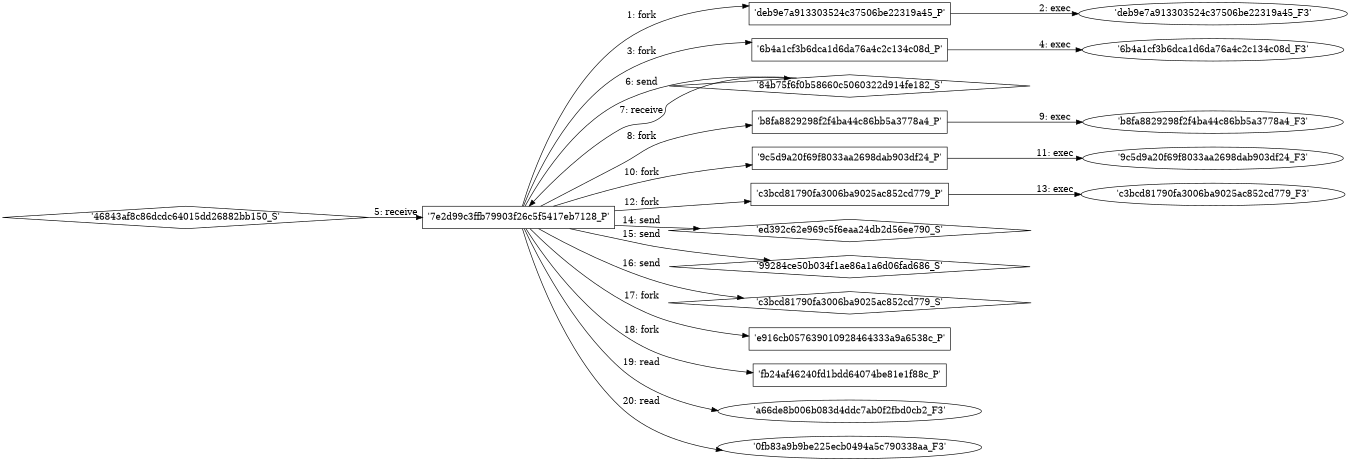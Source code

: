 digraph "D:\Learning\Paper\apt\基于CTI的攻击预警\Dataset\攻击图\ASGfromALLCTI\What scams shoppers should look out for on Black Friday and Cyber Monday.dot" {
rankdir="LR"
size="9"
fixedsize="false"
splines="true"
nodesep=0.3
ranksep=0
fontsize=10
overlap="scalexy"
engine= "neato"
	"'7e2d99c3ffb79903f26c5f5417eb7128_P'" [node_type=Process shape=box]
	"'deb9e7a913303524c37506be22319a45_P'" [node_type=Process shape=box]
	"'7e2d99c3ffb79903f26c5f5417eb7128_P'" -> "'deb9e7a913303524c37506be22319a45_P'" [label="1: fork"]
	"'deb9e7a913303524c37506be22319a45_P'" [node_type=Process shape=box]
	"'deb9e7a913303524c37506be22319a45_F3'" [node_type=File shape=ellipse]
	"'deb9e7a913303524c37506be22319a45_P'" -> "'deb9e7a913303524c37506be22319a45_F3'" [label="2: exec"]
	"'7e2d99c3ffb79903f26c5f5417eb7128_P'" [node_type=Process shape=box]
	"'6b4a1cf3b6dca1d6da76a4c2c134c08d_P'" [node_type=Process shape=box]
	"'7e2d99c3ffb79903f26c5f5417eb7128_P'" -> "'6b4a1cf3b6dca1d6da76a4c2c134c08d_P'" [label="3: fork"]
	"'6b4a1cf3b6dca1d6da76a4c2c134c08d_P'" [node_type=Process shape=box]
	"'6b4a1cf3b6dca1d6da76a4c2c134c08d_F3'" [node_type=File shape=ellipse]
	"'6b4a1cf3b6dca1d6da76a4c2c134c08d_P'" -> "'6b4a1cf3b6dca1d6da76a4c2c134c08d_F3'" [label="4: exec"]
	"'7e2d99c3ffb79903f26c5f5417eb7128_P'" [node_type=Process shape=box]
	"'46843af8c86dcdc64015dd26882bb150_S'" [node_type=Socket shape=diamond]
	"'46843af8c86dcdc64015dd26882bb150_S'" -> "'7e2d99c3ffb79903f26c5f5417eb7128_P'" [label="5: receive"]
	"'84b75f6f0b58660c5060322d914fe182_S'" [node_type=Socket shape=diamond]
	"'7e2d99c3ffb79903f26c5f5417eb7128_P'" [node_type=Process shape=box]
	"'7e2d99c3ffb79903f26c5f5417eb7128_P'" -> "'84b75f6f0b58660c5060322d914fe182_S'" [label="6: send"]
	"'84b75f6f0b58660c5060322d914fe182_S'" -> "'7e2d99c3ffb79903f26c5f5417eb7128_P'" [label="7: receive"]
	"'7e2d99c3ffb79903f26c5f5417eb7128_P'" [node_type=Process shape=box]
	"'b8fa8829298f2f4ba44c86bb5a3778a4_P'" [node_type=Process shape=box]
	"'7e2d99c3ffb79903f26c5f5417eb7128_P'" -> "'b8fa8829298f2f4ba44c86bb5a3778a4_P'" [label="8: fork"]
	"'b8fa8829298f2f4ba44c86bb5a3778a4_P'" [node_type=Process shape=box]
	"'b8fa8829298f2f4ba44c86bb5a3778a4_F3'" [node_type=File shape=ellipse]
	"'b8fa8829298f2f4ba44c86bb5a3778a4_P'" -> "'b8fa8829298f2f4ba44c86bb5a3778a4_F3'" [label="9: exec"]
	"'7e2d99c3ffb79903f26c5f5417eb7128_P'" [node_type=Process shape=box]
	"'9c5d9a20f69f8033aa2698dab903df24_P'" [node_type=Process shape=box]
	"'7e2d99c3ffb79903f26c5f5417eb7128_P'" -> "'9c5d9a20f69f8033aa2698dab903df24_P'" [label="10: fork"]
	"'9c5d9a20f69f8033aa2698dab903df24_P'" [node_type=Process shape=box]
	"'9c5d9a20f69f8033aa2698dab903df24_F3'" [node_type=File shape=ellipse]
	"'9c5d9a20f69f8033aa2698dab903df24_P'" -> "'9c5d9a20f69f8033aa2698dab903df24_F3'" [label="11: exec"]
	"'7e2d99c3ffb79903f26c5f5417eb7128_P'" [node_type=Process shape=box]
	"'c3bcd81790fa3006ba9025ac852cd779_P'" [node_type=Process shape=box]
	"'7e2d99c3ffb79903f26c5f5417eb7128_P'" -> "'c3bcd81790fa3006ba9025ac852cd779_P'" [label="12: fork"]
	"'c3bcd81790fa3006ba9025ac852cd779_P'" [node_type=Process shape=box]
	"'c3bcd81790fa3006ba9025ac852cd779_F3'" [node_type=File shape=ellipse]
	"'c3bcd81790fa3006ba9025ac852cd779_P'" -> "'c3bcd81790fa3006ba9025ac852cd779_F3'" [label="13: exec"]
	"'ed392c62e969c5f6eaa24db2d56ee790_S'" [node_type=Socket shape=diamond]
	"'7e2d99c3ffb79903f26c5f5417eb7128_P'" [node_type=Process shape=box]
	"'7e2d99c3ffb79903f26c5f5417eb7128_P'" -> "'ed392c62e969c5f6eaa24db2d56ee790_S'" [label="14: send"]
	"'99284ce50b034f1ae86a1a6d06fad686_S'" [node_type=Socket shape=diamond]
	"'7e2d99c3ffb79903f26c5f5417eb7128_P'" [node_type=Process shape=box]
	"'7e2d99c3ffb79903f26c5f5417eb7128_P'" -> "'99284ce50b034f1ae86a1a6d06fad686_S'" [label="15: send"]
	"'c3bcd81790fa3006ba9025ac852cd779_S'" [node_type=Socket shape=diamond]
	"'7e2d99c3ffb79903f26c5f5417eb7128_P'" [node_type=Process shape=box]
	"'7e2d99c3ffb79903f26c5f5417eb7128_P'" -> "'c3bcd81790fa3006ba9025ac852cd779_S'" [label="16: send"]
	"'7e2d99c3ffb79903f26c5f5417eb7128_P'" [node_type=Process shape=box]
	"'e916cb057639010928464333a9a6538c_P'" [node_type=Process shape=box]
	"'7e2d99c3ffb79903f26c5f5417eb7128_P'" -> "'e916cb057639010928464333a9a6538c_P'" [label="17: fork"]
	"'7e2d99c3ffb79903f26c5f5417eb7128_P'" [node_type=Process shape=box]
	"'fb24af46240fd1bdd64074be81e1f88c_P'" [node_type=Process shape=box]
	"'7e2d99c3ffb79903f26c5f5417eb7128_P'" -> "'fb24af46240fd1bdd64074be81e1f88c_P'" [label="18: fork"]
	"'a66de8b006b083d4ddc7ab0f2fbd0cb2_F3'" [node_type=file shape=ellipse]
	"'7e2d99c3ffb79903f26c5f5417eb7128_P'" [node_type=Process shape=box]
	"'7e2d99c3ffb79903f26c5f5417eb7128_P'" -> "'a66de8b006b083d4ddc7ab0f2fbd0cb2_F3'" [label="19: read"]
	"'0fb83a9b9be225ecb0494a5c790338aa_F3'" [node_type=file shape=ellipse]
	"'7e2d99c3ffb79903f26c5f5417eb7128_P'" [node_type=Process shape=box]
	"'7e2d99c3ffb79903f26c5f5417eb7128_P'" -> "'0fb83a9b9be225ecb0494a5c790338aa_F3'" [label="20: read"]
}
